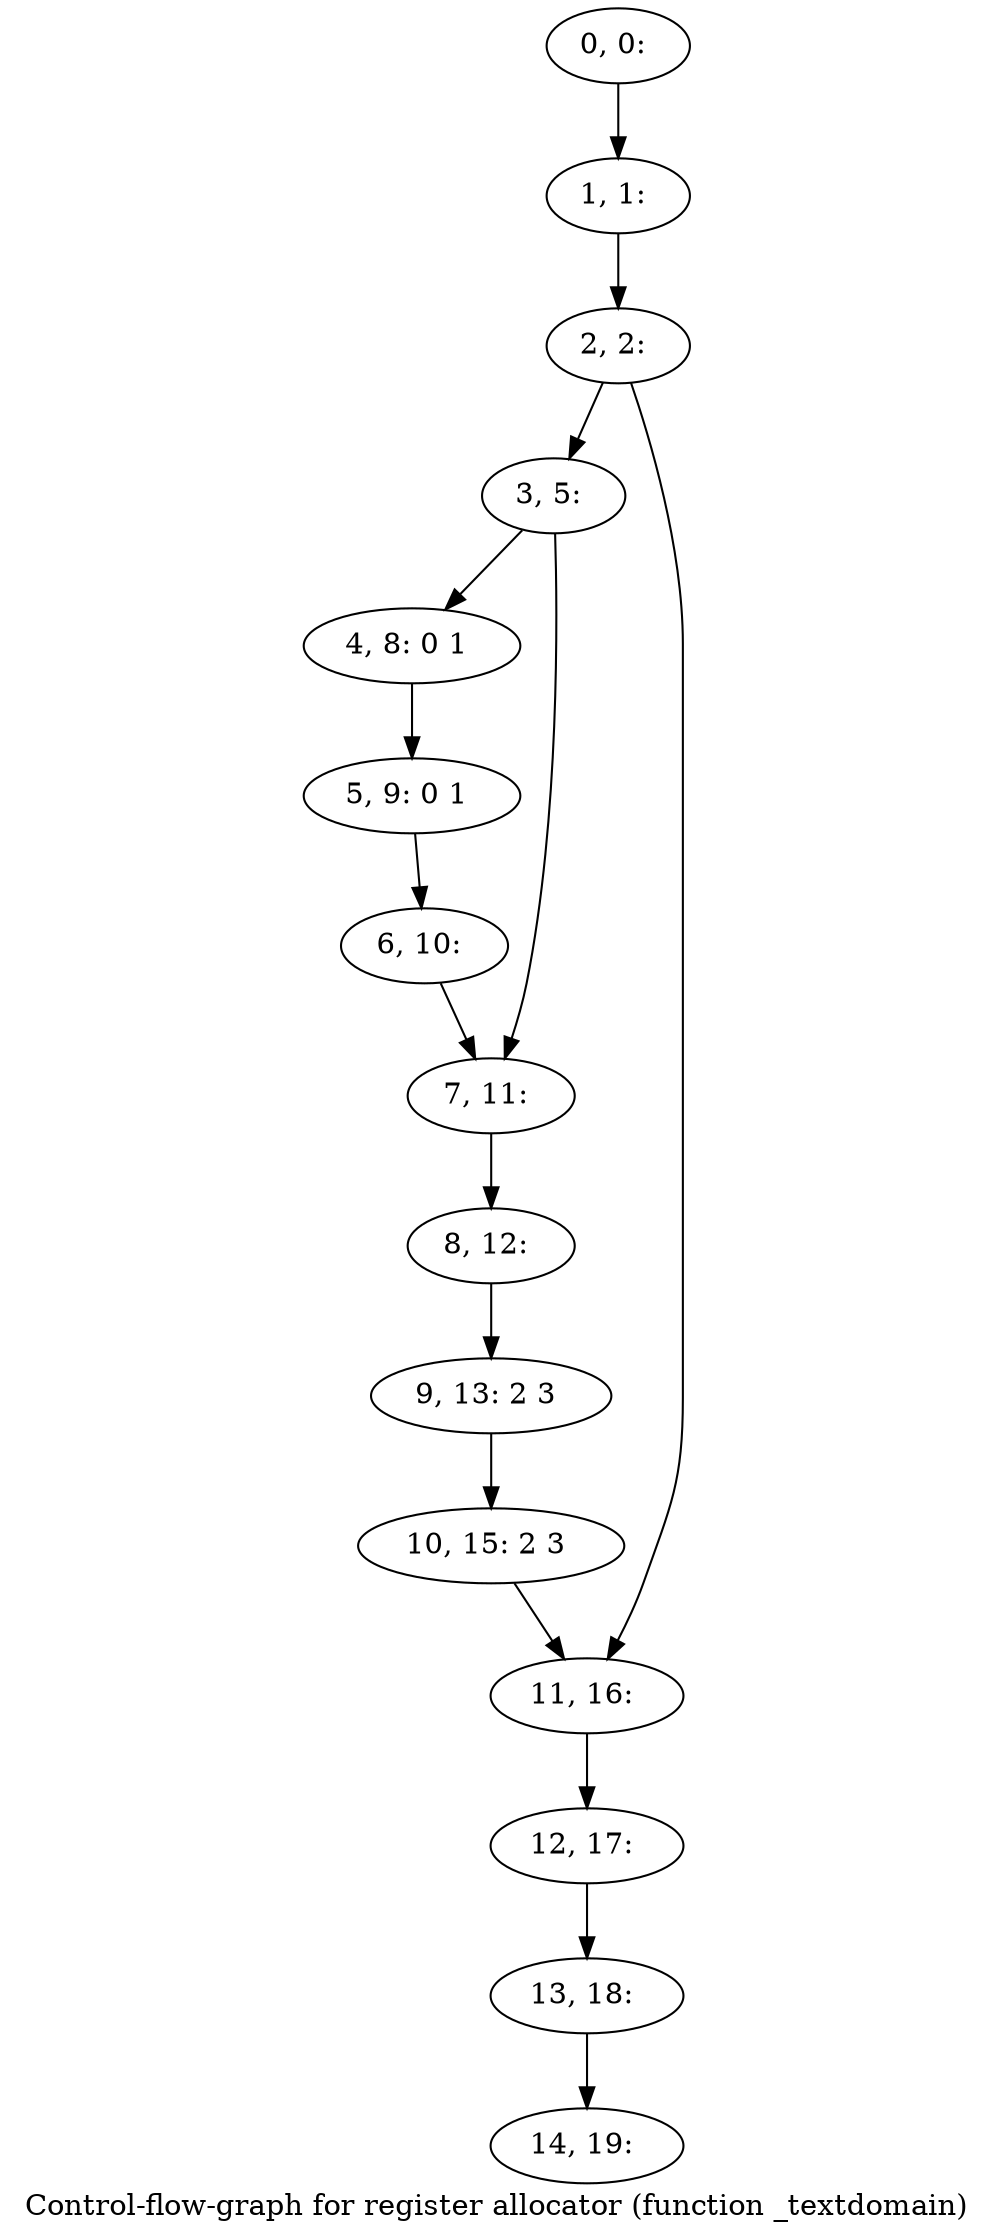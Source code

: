 digraph G {
graph [label="Control-flow-graph for register allocator (function _textdomain)"]
0[label="0, 0: "];
1[label="1, 1: "];
2[label="2, 2: "];
3[label="3, 5: "];
4[label="4, 8: 0 1 "];
5[label="5, 9: 0 1 "];
6[label="6, 10: "];
7[label="7, 11: "];
8[label="8, 12: "];
9[label="9, 13: 2 3 "];
10[label="10, 15: 2 3 "];
11[label="11, 16: "];
12[label="12, 17: "];
13[label="13, 18: "];
14[label="14, 19: "];
0->1 ;
1->2 ;
2->3 ;
2->11 ;
3->4 ;
3->7 ;
4->5 ;
5->6 ;
6->7 ;
7->8 ;
8->9 ;
9->10 ;
10->11 ;
11->12 ;
12->13 ;
13->14 ;
}

